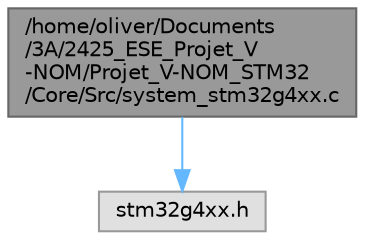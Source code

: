 digraph "/home/oliver/Documents/3A/2425_ESE_Projet_V-NOM/Projet_V-NOM_STM32/Core/Src/system_stm32g4xx.c"
{
 // LATEX_PDF_SIZE
  bgcolor="transparent";
  edge [fontname=Helvetica,fontsize=10,labelfontname=Helvetica,labelfontsize=10];
  node [fontname=Helvetica,fontsize=10,shape=box,height=0.2,width=0.4];
  Node1 [id="Node000001",label="/home/oliver/Documents\l/3A/2425_ESE_Projet_V\l-NOM/Projet_V-NOM_STM32\l/Core/Src/system_stm32g4xx.c",height=0.2,width=0.4,color="gray40", fillcolor="grey60", style="filled", fontcolor="black",tooltip="CMSIS Cortex-M4 Device Peripheral Access Layer System Source File."];
  Node1 -> Node2 [id="edge2_Node000001_Node000002",color="steelblue1",style="solid",tooltip=" "];
  Node2 [id="Node000002",label="stm32g4xx.h",height=0.2,width=0.4,color="grey60", fillcolor="#E0E0E0", style="filled",tooltip=" "];
}
